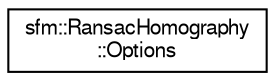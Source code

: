 digraph "Graphical Class Hierarchy"
{
  edge [fontname="FreeSans",fontsize="10",labelfontname="FreeSans",labelfontsize="10"];
  node [fontname="FreeSans",fontsize="10",shape=record];
  rankdir="LR";
  Node0 [label="sfm::RansacHomography\l::Options",height=0.2,width=0.4,color="black", fillcolor="white", style="filled",URL="$structsfm_1_1_ransac_homography_1_1_options.html"];
}
